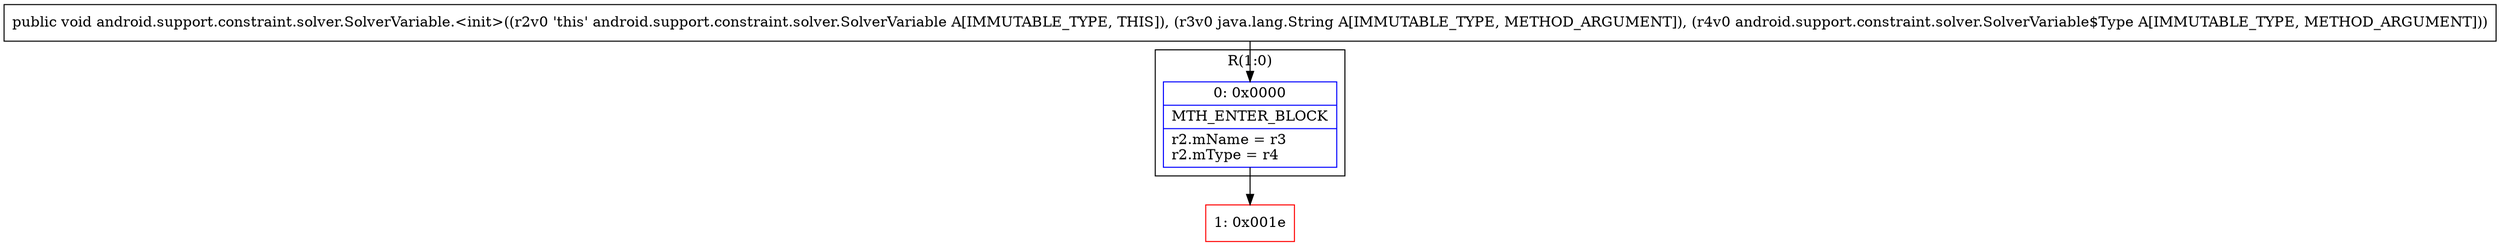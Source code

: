 digraph "CFG forandroid.support.constraint.solver.SolverVariable.\<init\>(Ljava\/lang\/String;Landroid\/support\/constraint\/solver\/SolverVariable$Type;)V" {
subgraph cluster_Region_763441776 {
label = "R(1:0)";
node [shape=record,color=blue];
Node_0 [shape=record,label="{0\:\ 0x0000|MTH_ENTER_BLOCK\l|r2.mName = r3\lr2.mType = r4\l}"];
}
Node_1 [shape=record,color=red,label="{1\:\ 0x001e}"];
MethodNode[shape=record,label="{public void android.support.constraint.solver.SolverVariable.\<init\>((r2v0 'this' android.support.constraint.solver.SolverVariable A[IMMUTABLE_TYPE, THIS]), (r3v0 java.lang.String A[IMMUTABLE_TYPE, METHOD_ARGUMENT]), (r4v0 android.support.constraint.solver.SolverVariable$Type A[IMMUTABLE_TYPE, METHOD_ARGUMENT])) }"];
MethodNode -> Node_0;
Node_0 -> Node_1;
}


